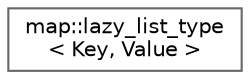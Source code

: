 digraph "类继承关系图"
{
 // LATEX_PDF_SIZE
  bgcolor="transparent";
  edge [fontname=Helvetica,fontsize=10,labelfontname=Helvetica,labelfontsize=10];
  node [fontname=Helvetica,fontsize=10,shape=box,height=0.2,width=0.4];
  rankdir="LR";
  Node0 [id="Node000000",label="map::lazy_list_type\l\< Key, Value \>",height=0.2,width=0.4,color="grey40", fillcolor="white", style="filled",URL="$structmap_1_1lazy__list__type.html",tooltip=" "];
}
